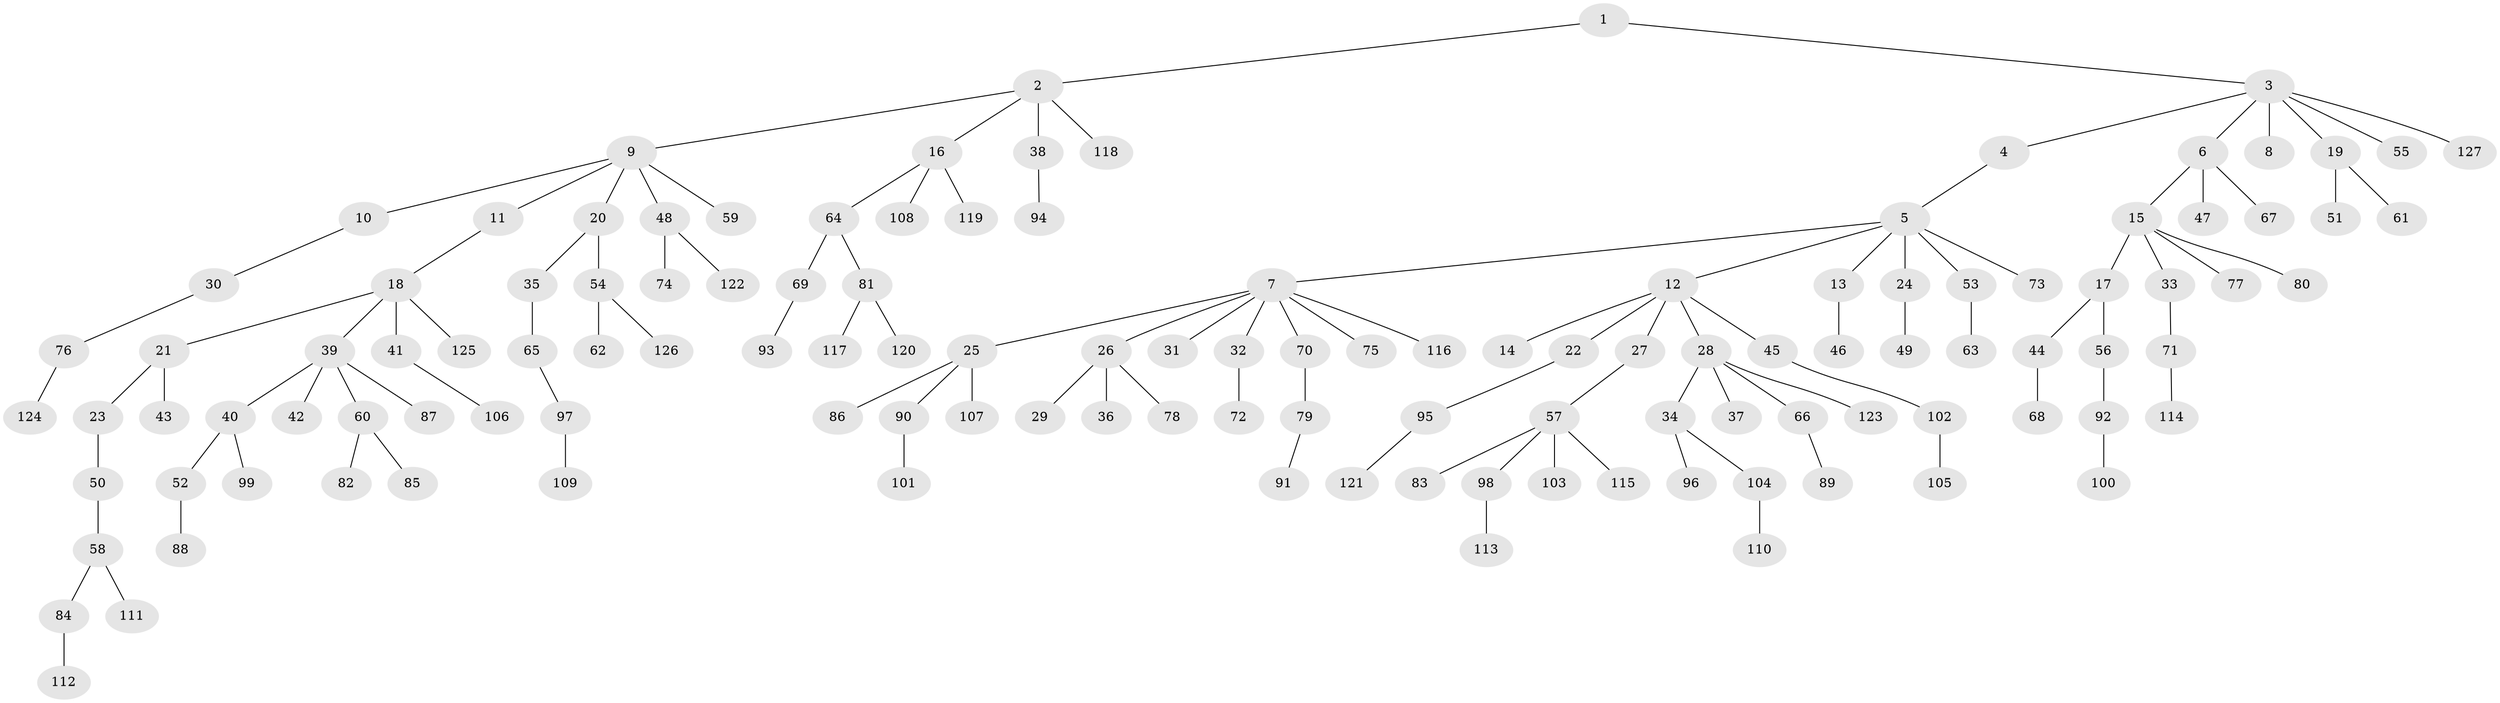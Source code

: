 // Generated by graph-tools (version 1.1) at 2025/15/03/09/25 04:15:42]
// undirected, 127 vertices, 126 edges
graph export_dot {
graph [start="1"]
  node [color=gray90,style=filled];
  1;
  2;
  3;
  4;
  5;
  6;
  7;
  8;
  9;
  10;
  11;
  12;
  13;
  14;
  15;
  16;
  17;
  18;
  19;
  20;
  21;
  22;
  23;
  24;
  25;
  26;
  27;
  28;
  29;
  30;
  31;
  32;
  33;
  34;
  35;
  36;
  37;
  38;
  39;
  40;
  41;
  42;
  43;
  44;
  45;
  46;
  47;
  48;
  49;
  50;
  51;
  52;
  53;
  54;
  55;
  56;
  57;
  58;
  59;
  60;
  61;
  62;
  63;
  64;
  65;
  66;
  67;
  68;
  69;
  70;
  71;
  72;
  73;
  74;
  75;
  76;
  77;
  78;
  79;
  80;
  81;
  82;
  83;
  84;
  85;
  86;
  87;
  88;
  89;
  90;
  91;
  92;
  93;
  94;
  95;
  96;
  97;
  98;
  99;
  100;
  101;
  102;
  103;
  104;
  105;
  106;
  107;
  108;
  109;
  110;
  111;
  112;
  113;
  114;
  115;
  116;
  117;
  118;
  119;
  120;
  121;
  122;
  123;
  124;
  125;
  126;
  127;
  1 -- 2;
  1 -- 3;
  2 -- 9;
  2 -- 16;
  2 -- 38;
  2 -- 118;
  3 -- 4;
  3 -- 6;
  3 -- 8;
  3 -- 19;
  3 -- 55;
  3 -- 127;
  4 -- 5;
  5 -- 7;
  5 -- 12;
  5 -- 13;
  5 -- 24;
  5 -- 53;
  5 -- 73;
  6 -- 15;
  6 -- 47;
  6 -- 67;
  7 -- 25;
  7 -- 26;
  7 -- 31;
  7 -- 32;
  7 -- 70;
  7 -- 75;
  7 -- 116;
  9 -- 10;
  9 -- 11;
  9 -- 20;
  9 -- 48;
  9 -- 59;
  10 -- 30;
  11 -- 18;
  12 -- 14;
  12 -- 22;
  12 -- 27;
  12 -- 28;
  12 -- 45;
  13 -- 46;
  15 -- 17;
  15 -- 33;
  15 -- 77;
  15 -- 80;
  16 -- 64;
  16 -- 108;
  16 -- 119;
  17 -- 44;
  17 -- 56;
  18 -- 21;
  18 -- 39;
  18 -- 41;
  18 -- 125;
  19 -- 51;
  19 -- 61;
  20 -- 35;
  20 -- 54;
  21 -- 23;
  21 -- 43;
  22 -- 95;
  23 -- 50;
  24 -- 49;
  25 -- 86;
  25 -- 90;
  25 -- 107;
  26 -- 29;
  26 -- 36;
  26 -- 78;
  27 -- 57;
  28 -- 34;
  28 -- 37;
  28 -- 66;
  28 -- 123;
  30 -- 76;
  32 -- 72;
  33 -- 71;
  34 -- 96;
  34 -- 104;
  35 -- 65;
  38 -- 94;
  39 -- 40;
  39 -- 42;
  39 -- 60;
  39 -- 87;
  40 -- 52;
  40 -- 99;
  41 -- 106;
  44 -- 68;
  45 -- 102;
  48 -- 74;
  48 -- 122;
  50 -- 58;
  52 -- 88;
  53 -- 63;
  54 -- 62;
  54 -- 126;
  56 -- 92;
  57 -- 83;
  57 -- 98;
  57 -- 103;
  57 -- 115;
  58 -- 84;
  58 -- 111;
  60 -- 82;
  60 -- 85;
  64 -- 69;
  64 -- 81;
  65 -- 97;
  66 -- 89;
  69 -- 93;
  70 -- 79;
  71 -- 114;
  76 -- 124;
  79 -- 91;
  81 -- 117;
  81 -- 120;
  84 -- 112;
  90 -- 101;
  92 -- 100;
  95 -- 121;
  97 -- 109;
  98 -- 113;
  102 -- 105;
  104 -- 110;
}
